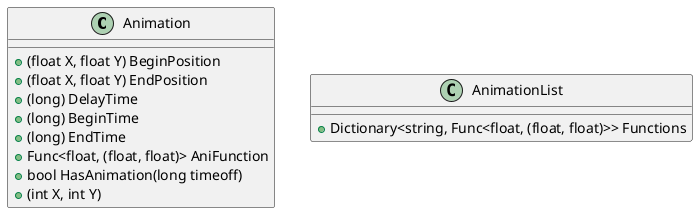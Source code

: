 @startuml
class Animation {
	+ (float X, float Y) BeginPosition 
	+ (float X, float Y) EndPosition
	+ (long) DelayTime
	+ (long) BeginTime
	+ (long) EndTime
	+ Func<float, (float, float)> AniFunction
	+ bool HasAnimation(long timeoff)
	+ (int X, int Y)
}

class AnimationList {
	+ Dictionary<string, Func<float, (float, float)>> Functions
}
@enduml